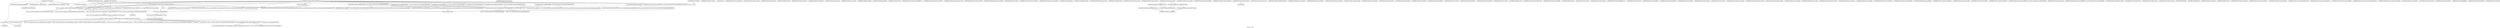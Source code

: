 digraph "Call graph: fix_pair.ll" {
	label="Call graph: fix_pair.ll";

	Node0x55b3a744b290 [shape=record,label="{_ZN9LAMMPS_NS7FixPairC2EPNS_6LAMMPSEiPPc}"];
	Node0x55b3a744b290 -> Node0x55b3a742d020;
	Node0x55b3a744b290 -> Node0x55b3a742b720;
	Node0x55b3a744b290 -> Node0x55b3a742a810;
	Node0x55b3a744b290 -> Node0x55b3a7456780;
	Node0x55b3a744b290 -> Node0x55b3a7460af0;
	Node0x55b3a744b290 -> Node0x55b3a747e8b0;
	Node0x55b3a744b290 -> Node0x55b3a742b400;
	Node0x55b3a744b290 -> Node0x55b3a751c3b0;
	Node0x55b3a744b290 -> Node0x55b3a74289e0;
	Node0x55b3a744b290 -> Node0x55b3a751c330;
	Node0x55b3a744b290 -> Node0x55b3a7517ee0;
	Node0x55b3a744b290 -> Node0x55b3a743d790;
	Node0x55b3a744b290 -> Node0x55b3a74796b0;
	Node0x55b3a744b290 -> Node0x55b3a751bd90;
	Node0x55b3a744b290 -> Node0x55b3a742b1b0;
	Node0x55b3a744b290 -> Node0x55b3a742b280;
	Node0x55b3a744b290 -> Node0x55b3a742d260;
	Node0x55b3a744b290 -> Node0x55b3a742d380;
	Node0x55b3a744b290 -> Node0x55b3a742ad70;
	Node0x55b3a744b290 -> Node0x55b3a74c7910;
	Node0x55b3a744b290 -> Node0x55b3a74aa520;
	Node0x55b3a742b1b0 [shape=record,label="{_ZN3fmt6v9_lmp7vformatB5cxx11ENS0_17basic_string_viewIcEENS0_17basic_format_argsINS0_20basic_format_contextINS0_8appenderEcEEEE}"];
	Node0x55b3a742d020 [shape=record,label="{_ZN9LAMMPS_NS3FixC2EPNS_6LAMMPSEiPPc}"];
	Node0x55b3a747e8b0 [shape=record,label="{_ZN9LAMMPS_NS5utils16missing_cmd_argsERKNSt7__cxx1112basic_stringIcSt11char_traitsIcESaIcEEEiS8_PNS_5ErrorE}"];
	Node0x55b3a742b720 [shape=record,label="{_ZNSaIcEC1Ev}"];
	Node0x55b3a742a810 [shape=record,label="{_ZNSt7__cxx1112basic_stringIcSt11char_traitsIcESaIcEEC2IS3_EEPKcRKS3_}"];
	Node0x55b3a742a810 -> Node0x55b3a744f770;
	Node0x55b3a742a810 -> Node0x55b3a743dc90;
	Node0x55b3a742a810 -> Node0x55b3a74c7910;
	Node0x55b3a742a810 -> Node0x55b3a74427d0;
	Node0x55b3a742a810 -> Node0x55b3a7446ca0;
	Node0x55b3a745fa30 [shape=record,label="{__clang_call_terminate}"];
	Node0x55b3a745fa30 -> Node0x55b3a7463540;
	Node0x55b3a745fa30 -> Node0x55b3a7465930;
	Node0x55b3a7463540 [shape=record,label="{__cxa_begin_catch}"];
	Node0x55b3a7465930 [shape=record,label="{_ZSt9terminatev}"];
	Node0x55b3a745ad00 [shape=record,label="{_ZdaPv}"];
	Node0x55b3a745ccf0 [shape=record,label="{_ZN9LAMMPS_NS6Memory7destroyIdEEvRPT_}"];
	Node0x55b3a745ccf0 -> Node0x55b3a747a4b0;
	Node0x55b3a745e0b0 [shape=record,label="{_ZN9LAMMPS_NS6Memory7destroyIdEEvRPPT_}"];
	Node0x55b3a745e0b0 -> Node0x55b3a747a4b0;
	Node0x55b3a74be830 [shape=record,label="{_ZN9LAMMPS_NS3Fix15maxsize_restartEv}"];
	Node0x55b3a746ad30 [shape=record,label="{_ZN9LAMMPS_NS7FixPairD0Ev}"];
	Node0x55b3a746ad30 -> Node0x55b3a746c060;
	Node0x55b3a746c060 [shape=record,label="{_ZdlPv}"];
	Node0x55b3a746d640 [shape=record,label="{_ZN9LAMMPS_NS7FixPair7setmaskEv}"];
	Node0x55b3a746e800 [shape=record,label="{_ZN9LAMMPS_NS7FixPair4initEv}"];
	Node0x55b3a746e800 -> Node0x55b3a74aa520;
	Node0x55b3a746e800 -> Node0x55b3a742b720;
	Node0x55b3a746e800 -> Node0x55b3a742a810;
	Node0x55b3a746e800 -> Node0x55b3a751c3b0;
	Node0x55b3a746e800 -> Node0x55b3a742b400;
	Node0x55b3a746e800 -> Node0x55b3a751c330;
	Node0x55b3a74486b0 [shape=record,label="{__gxx_personality_v0}"];
	Node0x55b3a742b400 [shape=record,label="{_ZNSt7__cxx1112basic_stringIcSt11char_traitsIcESaIcEED1Ev}"];
	Node0x55b3a751c3b0 [shape=record,label="{_ZNSaIcED1Ev}"];
	Node0x55b3a751bd90 [shape=record,label="{_ZN9LAMMPS_NS5utils8inumericEPKciS2_bPNS_6LAMMPSE}"];
	Node0x55b3a742ad70 [shape=record,label="{_ZN9LAMMPS_NS5Error3allIJRiEEEvRKNSt7__cxx1112basic_stringIcSt11char_traitsIcESaIcEEEiSA_DpOT_}"];
	Node0x55b3a742ad70 -> Node0x55b3a744aeb0;
	Node0x55b3a742ad70 -> Node0x55b3a744c100;
	Node0x55b3a742ad70 -> Node0x55b3a744d250;
	Node0x55b3a74796b0 [shape=record,label="{_ZN9LAMMPS_NS5utils6strdupERKNSt7__cxx1112basic_stringIcSt11char_traitsIcESaIcEEE}"];
	Node0x55b3a74aa520 [shape=record,label="{_ZN9LAMMPS_NS7FixPair12query_pstyleEPNS_6LAMMPSE}"];
	Node0x55b3a74aa520 -> Node0x55b3a744da70;
	Node0x55b3a74aa520 -> Node0x55b3a751bd90;
	Node0x55b3a74aa520 -> Node0x55b3a74c7910;
	Node0x55b3a74aa520 -> Node0x55b3a742d380;
	Node0x55b3a74aa520 -> Node0x55b3a742d260;
	Node0x55b3a74aa520 -> Node0x55b3a744fce0;
	Node0x55b3a74aa520 -> Node0x55b3a742b1b0;
	Node0x55b3a74aa520 -> Node0x55b3a7451310;
	Node0x55b3a74aa520 -> Node0x55b3a742b400;
	Node0x55b3a74aa520 -> Node0x55b3a751c3b0;
	Node0x55b3a74aa520 -> Node0x55b3a742a810;
	Node0x55b3a74aa520 -> Node0x55b3a742b720;
	Node0x55b3a751c330 [shape=record,label="{_ZN9LAMMPS_NS5Error3allIJRPcEEEvRKNSt7__cxx1112basic_stringIcSt11char_traitsIcESaIcEEEiSB_DpOT_}"];
	Node0x55b3a751c330 -> Node0x55b3a744aeb0;
	Node0x55b3a751c330 -> Node0x55b3a742b280;
	Node0x55b3a751c330 -> Node0x55b3a744d250;
	Node0x55b3a743d790 [shape=record,label="{llvm.umul.with.overflow.i64}"];
	Node0x55b3a7517ee0 [shape=record,label="{_Znam}"];
	Node0x55b3a74289e0 [shape=record,label="{_ZN9LAMMPS_NS5Error3allIJRPcS3_EEEvRKNSt7__cxx1112basic_stringIcSt11char_traitsIcESaIcEEEiSB_DpOT_}"];
	Node0x55b3a74289e0 -> Node0x55b3a744aeb0;
	Node0x55b3a74289e0 -> Node0x55b3a744fce0;
	Node0x55b3a74289e0 -> Node0x55b3a744d250;
	Node0x55b3a7460af0 [shape=record,label="{_ZN9LAMMPS_NS4Atom12add_callbackEi}"];
	Node0x55b3a7456780 [shape=record,label="{_ZN9LAMMPS_NS3FixD2Ev}"];
	Node0x55b3a744da70 [shape=record,label="{strchr}"];
	Node0x55b3a7451310 [shape=record,label="{_ZN9LAMMPS_NS5Force10pair_matchERKNSt7__cxx1112basic_stringIcSt11char_traitsIcESaIcEEEii}"];
	Node0x55b3a7458330 [shape=record,label="{_ZN9LAMMPS_NS7FixPairD2Ev}"];
	Node0x55b3a7458330 -> Node0x55b3a7459710;
	Node0x55b3a7458330 -> Node0x55b3a745ad00;
	Node0x55b3a7458330 -> Node0x55b3a745fa30;
	Node0x55b3a7458330 -> Node0x55b3a7456780;
	Node0x55b3a7458330 -> Node0x55b3a745e0b0;
	Node0x55b3a7458330 -> Node0x55b3a745ccf0;
	Node0x55b3a7459710 [shape=record,label="{_ZN9LAMMPS_NS4Atom15delete_callbackEPKci}"];
	Node0x55b3a74d21b0 [shape=record,label="{_ZN9LAMMPS_NS3Fix17min_post_neighborEv}"];
	Node0x55b3a74d3bd0 [shape=record,label="{_ZN9LAMMPS_NS3Fix15min_pre_reverseEii}"];
	Node0x55b3a74d4740 [shape=record,label="{_ZN9LAMMPS_NS3Fix10min_energyEPd}"];
	Node0x55b3a74d5220 [shape=record,label="{_ZN9LAMMPS_NS3Fix9min_storeEv}"];
	Node0x55b3a74d6f30 [shape=record,label="{_ZN9LAMMPS_NS3Fix14min_clearstoreEv}"];
	Node0x55b3a74d8090 [shape=record,label="{_ZN9LAMMPS_NS3Fix13min_pushstoreEv}"];
	Node0x55b3a74d9120 [shape=record,label="{_ZN9LAMMPS_NS3Fix12min_popstoreEv}"];
	Node0x55b3a74da0c0 [shape=record,label="{_ZN9LAMMPS_NS3Fix13min_reset_refEv}"];
	Node0x55b3a74db0f0 [shape=record,label="{_ZN9LAMMPS_NS3Fix8min_stepEdPd}"];
	Node0x55b3a74dc050 [shape=record,label="{_ZN9LAMMPS_NS3Fix9max_alphaEPd}"];
	Node0x55b3a74edb60 [shape=record,label="{_ZN9LAMMPS_NS3Fix7min_dofEv}"];
	Node0x55b3a74efcc0 [shape=record,label="{_ZN9LAMMPS_NS3Fix17pack_forward_commEiPiPdiS1_}"];
	Node0x55b3a74f0ab0 [shape=record,label="{_ZN9LAMMPS_NS3Fix19unpack_forward_commEiiPd}"];
	Node0x55b3a74f1b80 [shape=record,label="{_ZN9LAMMPS_NS3Fix22pack_reverse_comm_sizeEii}"];
	Node0x55b3a74f29e0 [shape=record,label="{_ZN9LAMMPS_NS3Fix17pack_reverse_commEiiPd}"];
	Node0x55b3a74f3860 [shape=record,label="{_ZN9LAMMPS_NS3Fix19unpack_reverse_commEiPiPd}"];
	Node0x55b3a74f4940 [shape=record,label="{_ZN9LAMMPS_NS3Fix10reset_gridEv}"];
	Node0x55b3a74f58c0 [shape=record,label="{_ZN9LAMMPS_NS3Fix17pack_forward_gridEiPviPi}"];
	Node0x55b3a74f6900 [shape=record,label="{_ZN9LAMMPS_NS3Fix19unpack_forward_gridEiPviPi}"];
	Node0x55b3a746f030 [shape=record,label="{_ZN9LAMMPS_NS7FixPair5setupEi}"];
	Node0x55b3a746fe50 [shape=record,label="{_ZN9LAMMPS_NS7FixPair9min_setupEi}"];
	Node0x55b3a7471510 [shape=record,label="{_ZN9LAMMPS_NS7FixPair15setup_pre_forceEi}"];
	Node0x55b3a747b7d0 [shape=record,label="{_ZN9LAMMPS_NS7FixPair9pre_forceEi}"];
	Node0x55b3a747bc50 [shape=record,label="{_ZN9LAMMPS_NS7FixPair13min_pre_forceEi}"];
	Node0x55b3a747d1b0 [shape=record,label="{_ZN9LAMMPS_NS7FixPair10post_forceEi}"];
	Node0x55b3a747d1b0 -> Node0x55b3a742b720;
	Node0x55b3a747d1b0 -> Node0x55b3a742a810;
	Node0x55b3a747d1b0 -> Node0x55b3a751c3b0;
	Node0x55b3a747d1b0 -> Node0x55b3a742b400;
	Node0x55b3a747d1b0 -> Node0x55b3a747ef40;
	Node0x55b3a747ef40 [shape=record,label="{_ZN9LAMMPS_NS5Error3oneIJRPcEEEvRKNSt7__cxx1112basic_stringIcSt11char_traitsIcESaIcEEEiSB_DpOT_}"];
	Node0x55b3a747ef40 -> Node0x55b3a744aeb0;
	Node0x55b3a747ef40 -> Node0x55b3a742b280;
	Node0x55b3a747ef40 -> Node0x55b3a7529650;
	Node0x55b3a7529780 [shape=record,label="{_ZN9LAMMPS_NS7FixPair14min_post_forceEi}"];
	Node0x55b3a7529800 [shape=record,label="{_ZN9LAMMPS_NS7FixPair11grow_arraysEi}"];
	Node0x55b3a7529800 -> Node0x55b3a74815e0;
	Node0x55b3a7529800 -> Node0x55b3a7484050;
	Node0x55b3a74815e0 [shape=record,label="{_ZN9LAMMPS_NS6Memory4growIdEEPT_RS3_iPKc}"];
	Node0x55b3a74815e0 -> Node0x55b3a7485570;
	Node0x55b3a74815e0 -> Node0x55b3a7487140;
	Node0x55b3a7484050 [shape=record,label="{_ZN9LAMMPS_NS6Memory4growIdEEPPT_RS4_iiPKc}"];
	Node0x55b3a7484050 -> Node0x55b3a7489c30;
	Node0x55b3a7484050 -> Node0x55b3a7487140;
	Node0x55b3a748cb00 [shape=record,label="{_ZN9LAMMPS_NS7FixPair11copy_arraysEiii}"];
	Node0x55b3a748df50 [shape=record,label="{_ZN9LAMMPS_NS7FixPair13pack_exchangeEiPd}"];
	Node0x55b3a748edc0 [shape=record,label="{_ZN9LAMMPS_NS7FixPair15unpack_exchangeEiPd}"];
	Node0x55b3a74904b0 [shape=record,label="{_ZN9LAMMPS_NS7FixPair12memory_usageEv}"];
	Node0x55b3a74904b0 -> Node0x55b3a7491ec0;
	Node0x55b3a7491ec0 [shape=record,label="{llvm.fmuladd.f64}"];
	Node0x55b3a7493360 [shape=record,label="{_ZN9LAMMPS_NS3Fix16post_constructorEv}"];
	Node0x55b3a74946a0 [shape=record,label="{_ZN9LAMMPS_NS3Fix9init_listEiPNS_9NeighListE}"];
	Node0x55b3a74954c0 [shape=record,label="{_ZN9LAMMPS_NS3Fix18setup_pre_exchangeEv}"];
	Node0x55b3a74967c0 [shape=record,label="{_ZN9LAMMPS_NS3Fix18setup_pre_neighborEv}"];
	Node0x55b3a7497a50 [shape=record,label="{_ZN9LAMMPS_NS3Fix19setup_post_neighborEv}"];
	Node0x55b3a7498500 [shape=record,label="{_ZN9LAMMPS_NS3Fix17setup_pre_reverseEii}"];
	Node0x55b3a7499910 [shape=record,label="{_ZN9LAMMPS_NS3Fix17initial_integrateEi}"];
	Node0x55b3a749a130 [shape=record,label="{_ZN9LAMMPS_NS3Fix14post_integrateEv}"];
	Node0x55b3a749ab60 [shape=record,label="{_ZN9LAMMPS_NS3Fix12pre_exchangeEv}"];
	Node0x55b3a749cfe0 [shape=record,label="{_ZN9LAMMPS_NS3Fix12pre_neighborEv}"];
	Node0x55b3a749e290 [shape=record,label="{_ZN9LAMMPS_NS3Fix13post_neighborEv}"];
	Node0x55b3a749f6a0 [shape=record,label="{_ZN9LAMMPS_NS3Fix11pre_reverseEii}"];
	Node0x55b3a74a07b0 [shape=record,label="{_ZN9LAMMPS_NS3Fix15final_integrateEv}"];
	Node0x55b3a74a1fd0 [shape=record,label="{_ZN9LAMMPS_NS3Fix15fused_integrateEi}"];
	Node0x55b3a74a3030 [shape=record,label="{_ZN9LAMMPS_NS3Fix11end_of_stepEv}"];
	Node0x55b3a74a3d90 [shape=record,label="{_ZN9LAMMPS_NS3Fix8post_runEv}"];
	Node0x55b3a74a33a0 [shape=record,label="{_ZN9LAMMPS_NS3Fix13write_restartEP8_IO_FILE}"];
	Node0x55b3a74a6440 [shape=record,label="{_ZN9LAMMPS_NS3Fix18write_restart_fileEPKc}"];
	Node0x55b3a74a6d80 [shape=record,label="{_ZN9LAMMPS_NS3Fix7restartEPc}"];
	Node0x55b3a74a7780 [shape=record,label="{_ZN9LAMMPS_NS3Fix10set_arraysEi}"];
	Node0x55b3a74aa7a0 [shape=record,label="{_ZN9LAMMPS_NS3Fix13update_arraysEii}"];
	Node0x55b3a74ab1c0 [shape=record,label="{_ZN9LAMMPS_NS3Fix12set_moleculeEiiiPdS1_S1_}"];
	Node0x55b3a74afa60 [shape=record,label="{_ZN9LAMMPS_NS3Fix11clear_bonusEv}"];
	Node0x55b3a74b1b60 [shape=record,label="{_ZN9LAMMPS_NS3Fix11pack_borderEiPiPd}"];
	Node0x55b3a74fe7f0 [shape=record,label="{_ZN9LAMMPS_NS3Fix13unpack_borderEiiPd}"];
	Node0x55b3a74bb0c0 [shape=record,label="{_ZN9LAMMPS_NS3Fix12pack_restartEiPd}"];
	Node0x55b3a74bceb0 [shape=record,label="{_ZN9LAMMPS_NS3Fix14unpack_restartEii}"];
	Node0x55b3a74fc670 [shape=record,label="{_ZN9LAMMPS_NS3Fix12size_restartEi}"];
	Node0x55b3a7485570 [shape=record,label="{_ZN9LAMMPS_NS6Memory6createIdEEPT_RS3_iPKc}"];
	Node0x55b3a7485570 -> Node0x55b3a752a0b0;
	Node0x55b3a74cdc40 [shape=record,label="{_ZN9LAMMPS_NS3Fix21setup_pre_force_respaEii}"];
	Node0x55b3a74c0830 [shape=record,label="{_ZN9LAMMPS_NS3Fix23initial_integrate_respaEiii}"];
	Node0x55b3a74c1fe0 [shape=record,label="{_ZN9LAMMPS_NS3Fix20post_integrate_respaEii}"];
	Node0x55b3a74c3400 [shape=record,label="{_ZN9LAMMPS_NS3Fix15pre_force_respaEiii}"];
	Node0x55b3a74c7af0 [shape=record,label="{_ZN9LAMMPS_NS3Fix16post_force_respaEiii}"];
	Node0x55b3a74ce6c0 [shape=record,label="{_ZN9LAMMPS_NS3Fix21final_integrate_respaEii}"];
	Node0x55b3a74cebf0 [shape=record,label="{_ZN9LAMMPS_NS3Fix16min_pre_exchangeEv}"];
	Node0x55b3a74d0420 [shape=record,label="{_ZN9LAMMPS_NS3Fix16min_pre_neighborEv}"];
	Node0x55b3a74f76a0 [shape=record,label="{_ZN9LAMMPS_NS3Fix17pack_reverse_gridEiPviPi}"];
	Node0x55b3a7439770 [shape=record,label="{_ZN9LAMMPS_NS3Fix19unpack_reverse_gridEiPviPi}"];
	Node0x55b3a74fa540 [shape=record,label="{_ZN9LAMMPS_NS3Fix15pack_remap_gridEiPviPi}"];
	Node0x55b3a74fb340 [shape=record,label="{_ZN9LAMMPS_NS3Fix17unpack_remap_gridEiPviPi}"];
	Node0x55b3a74fb920 [shape=record,label="{_ZN9LAMMPS_NS3Fix16unpack_read_gridEiPc}"];
	Node0x55b3a74fd350 [shape=record,label="{_ZN9LAMMPS_NS3Fix15pack_write_gridEiPv}"];
	Node0x55b3a74fd610 [shape=record,label="{_ZN9LAMMPS_NS3Fix17unpack_write_gridEiPvPi}"];
	Node0x55b3a74fe9f0 [shape=record,label="{_ZN9LAMMPS_NS3Fix16get_grid_by_nameERKNSt7__cxx1112basic_stringIcSt11char_traitsIcESaIcEEERi}"];
	Node0x55b3a74ffcb0 [shape=record,label="{_ZN9LAMMPS_NS3Fix17get_grid_by_indexEi}"];
	Node0x55b3a7500730 [shape=record,label="{_ZN9LAMMPS_NS3Fix20get_griddata_by_nameEiRKNSt7__cxx1112basic_stringIcSt11char_traitsIcESaIcEEERi}"];
	Node0x55b3a75015d0 [shape=record,label="{_ZN9LAMMPS_NS3Fix21get_griddata_by_indexEi}"];
	Node0x55b3a75024c0 [shape=record,label="{_ZN9LAMMPS_NS3Fix14compute_scalarEv}"];
	Node0x55b3a74fff40 [shape=record,label="{_ZN9LAMMPS_NS3Fix14compute_vectorEi}"];
	Node0x55b3a7500620 [shape=record,label="{_ZN9LAMMPS_NS3Fix13compute_arrayEii}"];
	Node0x55b3a7504330 [shape=record,label="{_ZN9LAMMPS_NS3Fix3dofEi}"];
	Node0x55b3a7505bb0 [shape=record,label="{_ZN9LAMMPS_NS3Fix6deformEi}"];
	Node0x55b3a7506fd0 [shape=record,label="{_ZN9LAMMPS_NS3Fix12reset_targetEd}"];
	Node0x55b3a75079c0 [shape=record,label="{_ZN9LAMMPS_NS3Fix8reset_dtEv}"];
	Node0x55b3a750b300 [shape=record,label="{_ZN9LAMMPS_NS3Fix16read_data_headerEPc}"];
	Node0x55b3a7507cd0 [shape=record,label="{_ZN9LAMMPS_NS3Fix17read_data_sectionEPciS1_i}"];
	Node0x55b3a750bfd0 [shape=record,label="{_ZN9LAMMPS_NS3Fix20read_data_skip_linesEPc}"];
	Node0x55b3a7515180 [shape=record,label="{_ZN9LAMMPS_NS3Fix17write_data_headerEP8_IO_FILEi}"];
	Node0x55b3a744c630 [shape=record,label="{_ZN9LAMMPS_NS3Fix23write_data_section_sizeEiRiS1_}"];
	Node0x55b3a7435690 [shape=record,label="{_ZN9LAMMPS_NS3Fix23write_data_section_packEiPPd}"];
	Node0x55b3a7452310 [shape=record,label="{_ZN9LAMMPS_NS3Fix26write_data_section_keywordEiP8_IO_FILE}"];
	Node0x55b3a750f490 [shape=record,label="{_ZN9LAMMPS_NS3Fix18write_data_sectionEiP8_IO_FILEiPPdi}"];
	Node0x55b3a749bd20 [shape=record,label="{_ZN9LAMMPS_NS3Fix13zero_momentumEv}"];
	Node0x55b3a745cd60 [shape=record,label="{_ZN9LAMMPS_NS3Fix13zero_rotationEv}"];
	Node0x55b3a748ee30 [shape=record,label="{_ZN9LAMMPS_NS3Fix15rebuild_specialEv}"];
	Node0x55b3a7503e00 [shape=record,label="{_ZN9LAMMPS_NS3Fix5imageERPiRPPd}"];
	Node0x55b3a7487340 [shape=record,label="{_ZN9LAMMPS_NS3Fix12modify_paramEiPPc}"];
	Node0x55b3a74f9ce0 [shape=record,label="{_ZN9LAMMPS_NS3Fix7extractEPKcRi}"];
	Node0x55b3a744f770 [shape=record,label="{_ZNSt7__cxx1112basic_stringIcSt11char_traitsIcESaIcEE13_M_local_dataEv}"];
	Node0x55b3a743dc90 [shape=record,label="{_ZNSt7__cxx1112basic_stringIcSt11char_traitsIcESaIcEE12_Alloc_hiderC1EPcRKS3_}"];
	Node0x55b3a74427d0 [shape=record,label="{_ZNSt7__cxx1112basic_stringIcSt11char_traitsIcESaIcEE12_M_constructIPKcEEvT_S8_}"];
	Node0x55b3a74427d0 -> Node0x55b3a746ea60;
	Node0x55b3a74c7910 [shape=record,label="{_ZNSt11char_traitsIcE6lengthEPKc}"];
	Node0x55b3a74c7910 -> Node0x55b3a748cfa0;
	Node0x55b3a74c7910 -> Node0x55b3a74dd440;
	Node0x55b3a7446ca0 [shape=record,label="{_ZNSt7__cxx1112basic_stringIcSt11char_traitsIcESaIcEE12_Alloc_hiderD2Ev}"];
	Node0x55b3a7446ca0 -> Node0x55b3a744af20;
	Node0x55b3a746ea60 [shape=record,label="{_ZNSt7__cxx1112basic_stringIcSt11char_traitsIcESaIcEE16_M_construct_auxIPKcEEvT_S8_St12__false_type}"];
	Node0x55b3a746ea60 -> Node0x55b3a745b530;
	Node0x55b3a745b530 [shape=record,label="{_ZNSt7__cxx1112basic_stringIcSt11char_traitsIcESaIcEE12_M_constructIPKcEEvT_S8_St20forward_iterator_tag}"];
	Node0x55b3a745b530 -> Node0x55b3a74d14a0;
	Node0x55b3a745b530 -> Node0x55b3a74fc7d0;
	Node0x55b3a745b530 -> Node0x55b3a74b1bd0;
	Node0x55b3a745b530 -> Node0x55b3a7466d00;
	Node0x55b3a745b530 -> Node0x55b3a744d2c0;
	Node0x55b3a745b530 -> Node0x55b3a744e790;
	Node0x55b3a745b530 -> Node0x55b3a7501ab0;
	Node0x55b3a745b530 -> Node0x55b3a748d3b0;
	Node0x55b3a745b530 -> Node0x55b3a7463540;
	Node0x55b3a745b530 -> Node0x55b3a7529b10;
	Node0x55b3a745b530 -> Node0x55b3a7529b90;
	Node0x55b3a745b530 -> Node0x55b3a7529c10;
	Node0x55b3a745b530 -> Node0x55b3a7529c90;
	Node0x55b3a745b530 -> Node0x55b3a745fa30;
	Node0x55b3a74d14a0 [shape=record,label="{_ZN9__gnu_cxx17__is_null_pointerIKcEEbPT_}"];
	Node0x55b3a74fc7d0 [shape=record,label="{_ZSt19__throw_logic_errorPKc}"];
	Node0x55b3a74b1bd0 [shape=record,label="{_ZSt8distanceIPKcENSt15iterator_traitsIT_E15difference_typeES3_S3_}"];
	Node0x55b3a74b1bd0 -> Node0x55b3a7529d10;
	Node0x55b3a74b1bd0 -> Node0x55b3a7529d90;
	Node0x55b3a744d2c0 [shape=record,label="{_ZNSt7__cxx1112basic_stringIcSt11char_traitsIcESaIcEE7_M_dataEPc}"];
	Node0x55b3a7466d00 [shape=record,label="{_ZNSt7__cxx1112basic_stringIcSt11char_traitsIcESaIcEE9_M_createERmm}"];
	Node0x55b3a744e790 [shape=record,label="{_ZNSt7__cxx1112basic_stringIcSt11char_traitsIcESaIcEE11_M_capacityEm}"];
	Node0x55b3a748d3b0 [shape=record,label="{_ZNSt7__cxx1112basic_stringIcSt11char_traitsIcESaIcEE13_S_copy_charsEPcPKcS7_}"];
	Node0x55b3a7501ab0 [shape=record,label="{_ZNKSt7__cxx1112basic_stringIcSt11char_traitsIcESaIcEE7_M_dataEv}"];
	Node0x55b3a7529b10 [shape=record,label="{_ZNSt7__cxx1112basic_stringIcSt11char_traitsIcESaIcEE10_M_disposeEv}"];
	Node0x55b3a7529b90 [shape=record,label="{__cxa_rethrow}"];
	Node0x55b3a7529c10 [shape=record,label="{__cxa_end_catch}"];
	Node0x55b3a7529c90 [shape=record,label="{_ZNSt7__cxx1112basic_stringIcSt11char_traitsIcESaIcEE13_M_set_lengthEm}"];
	Node0x55b3a7529d90 [shape=record,label="{_ZSt10__distanceIPKcENSt15iterator_traitsIT_E15difference_typeES3_S3_St26random_access_iterator_tag}"];
	Node0x55b3a7529d10 [shape=record,label="{_ZSt19__iterator_categoryIPKcENSt15iterator_traitsIT_E17iterator_categoryERKS3_}"];
	Node0x55b3a748cfa0 [shape=record,label="{_ZN9__gnu_cxx11char_traitsIcE6lengthEPKc}"];
	Node0x55b3a748cfa0 -> Node0x55b3a7529e70;
	Node0x55b3a74dd440 [shape=record,label="{strlen}"];
	Node0x55b3a7529e70 [shape=record,label="{_ZN9__gnu_cxx11char_traitsIcE2eqERKcS3_}"];
	Node0x55b3a744af20 [shape=record,label="{_ZNSaIcED2Ev}"];
	Node0x55b3a744d250 [shape=record,label="{_ZN9LAMMPS_NS5Error4_allERKNSt7__cxx1112basic_stringIcSt11char_traitsIcESaIcEEEiN3fmt6v9_lmp17basic_string_viewIcEENSA_17basic_format_argsINSA_20basic_format_contextINSA_8appenderEcEEEE}"];
	Node0x55b3a744aeb0 [shape=record,label="{_ZN3fmt6v9_lmp17basic_string_viewIcEC2ISt11char_traitsIcESaIcEEERKNSt7__cxx1112basic_stringIcT_T0_EE}"];
	Node0x55b3a744aeb0 -> Node0x55b3a7529ef0;
	Node0x55b3a744aeb0 -> Node0x55b3a7529f70;
	Node0x55b3a744c100 [shape=record,label="{_ZN3fmt6v9_lmp16make_format_argsINS0_20basic_format_contextINS0_8appenderEcEEJRiEEENS0_16format_arg_storeIT_JDpNSt9remove_cvINSt16remove_referenceIT0_E4typeEE4typeEEEEDpOSA_}"];
	Node0x55b3a744c100 -> Node0x55b3a742d260;
	Node0x55b3a7529ef0 [shape=record,label="{_ZNKSt7__cxx1112basic_stringIcSt11char_traitsIcESaIcEE4dataEv}"];
	Node0x55b3a7529f70 [shape=record,label="{_ZNKSt7__cxx1112basic_stringIcSt11char_traitsIcESaIcEE4sizeEv}"];
	Node0x55b3a742d260 [shape=record,label="{llvm.memcpy.p0.p0.i64}"];
	Node0x55b3a742b280 [shape=record,label="{_ZN3fmt6v9_lmp16make_format_argsINS0_20basic_format_contextINS0_8appenderEcEEJRPcEEENS0_16format_arg_storeIT_JDpNSt9remove_cvINSt16remove_referenceIT0_E4typeEE4typeEEEEDpOSB_}"];
	Node0x55b3a742b280 -> Node0x55b3a742d260;
	Node0x55b3a744fce0 [shape=record,label="{_ZN3fmt6v9_lmp16make_format_argsINS0_20basic_format_contextINS0_8appenderEcEEJRPcS6_EEENS0_16format_arg_storeIT_JDpNSt9remove_cvINSt16remove_referenceIT0_E4typeEE4typeEEEEDpOSB_}"];
	Node0x55b3a744fce0 -> Node0x55b3a742d260;
	Node0x55b3a747a4b0 [shape=record,label="{_ZN9LAMMPS_NS6Memory5sfreeEPv}"];
	Node0x55b3a7529650 [shape=record,label="{_ZN9LAMMPS_NS5Error4_oneERKNSt7__cxx1112basic_stringIcSt11char_traitsIcESaIcEEEiN3fmt6v9_lmp17basic_string_viewIcEENSA_17basic_format_argsINSA_20basic_format_contextINSA_8appenderEcEEEE}"];
	Node0x55b3a7487140 [shape=record,label="{_ZN9LAMMPS_NS6Memory8sreallocEPvlPKc}"];
	Node0x55b3a752a0b0 [shape=record,label="{_ZN9LAMMPS_NS6Memory7smallocElPKc}"];
	Node0x55b3a7489c30 [shape=record,label="{_ZN9LAMMPS_NS6Memory6createIdEEPPT_RS4_iiPKc}"];
	Node0x55b3a7489c30 -> Node0x55b3a752a0b0;
	Node0x55b3a742d380 [shape=record,label="{llvm.experimental.noalias.scope.decl}"];
}
